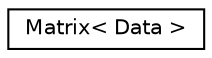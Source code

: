 digraph "Graphical Class Hierarchy"
{
 // LATEX_PDF_SIZE
  edge [fontname="Helvetica",fontsize="10",labelfontname="Helvetica",labelfontsize="10"];
  node [fontname="Helvetica",fontsize="10",shape=record];
  rankdir="LR";
  Node0 [label="Matrix\< Data \>",height=0.2,width=0.4,color="black", fillcolor="white", style="filled",URL="$class_matrix.html",tooltip=" "];
}
